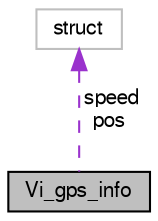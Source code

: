 digraph "Vi_gps_info"
{
  edge [fontname="FreeSans",fontsize="10",labelfontname="FreeSans",labelfontsize="10"];
  node [fontname="FreeSans",fontsize="10",shape=record];
  Node1 [label="Vi_gps_info",height=0.2,width=0.4,color="black", fillcolor="grey75", style="filled", fontcolor="black"];
  Node2 -> Node1 [dir="back",color="darkorchid3",fontsize="10",style="dashed",label=" speed\npos" ,fontname="FreeSans"];
  Node2 [label="struct",height=0.2,width=0.4,color="grey75", fillcolor="white", style="filled"];
}
